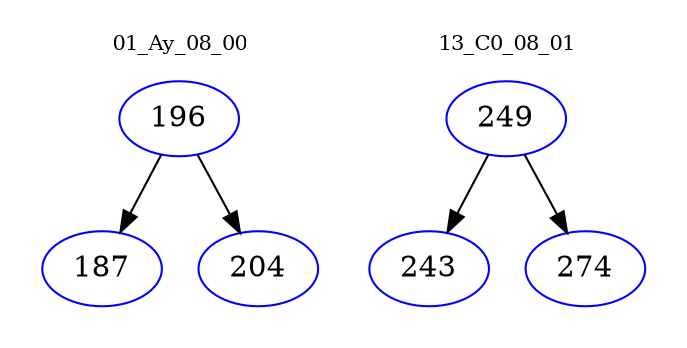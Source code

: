 digraph{
subgraph cluster_0 {
color = white
label = "01_Ay_08_00";
fontsize=10;
T0_196 [label="196", color="blue"]
T0_196 -> T0_187 [color="black"]
T0_187 [label="187", color="blue"]
T0_196 -> T0_204 [color="black"]
T0_204 [label="204", color="blue"]
}
subgraph cluster_1 {
color = white
label = "13_C0_08_01";
fontsize=10;
T1_249 [label="249", color="blue"]
T1_249 -> T1_243 [color="black"]
T1_243 [label="243", color="blue"]
T1_249 -> T1_274 [color="black"]
T1_274 [label="274", color="blue"]
}
}
